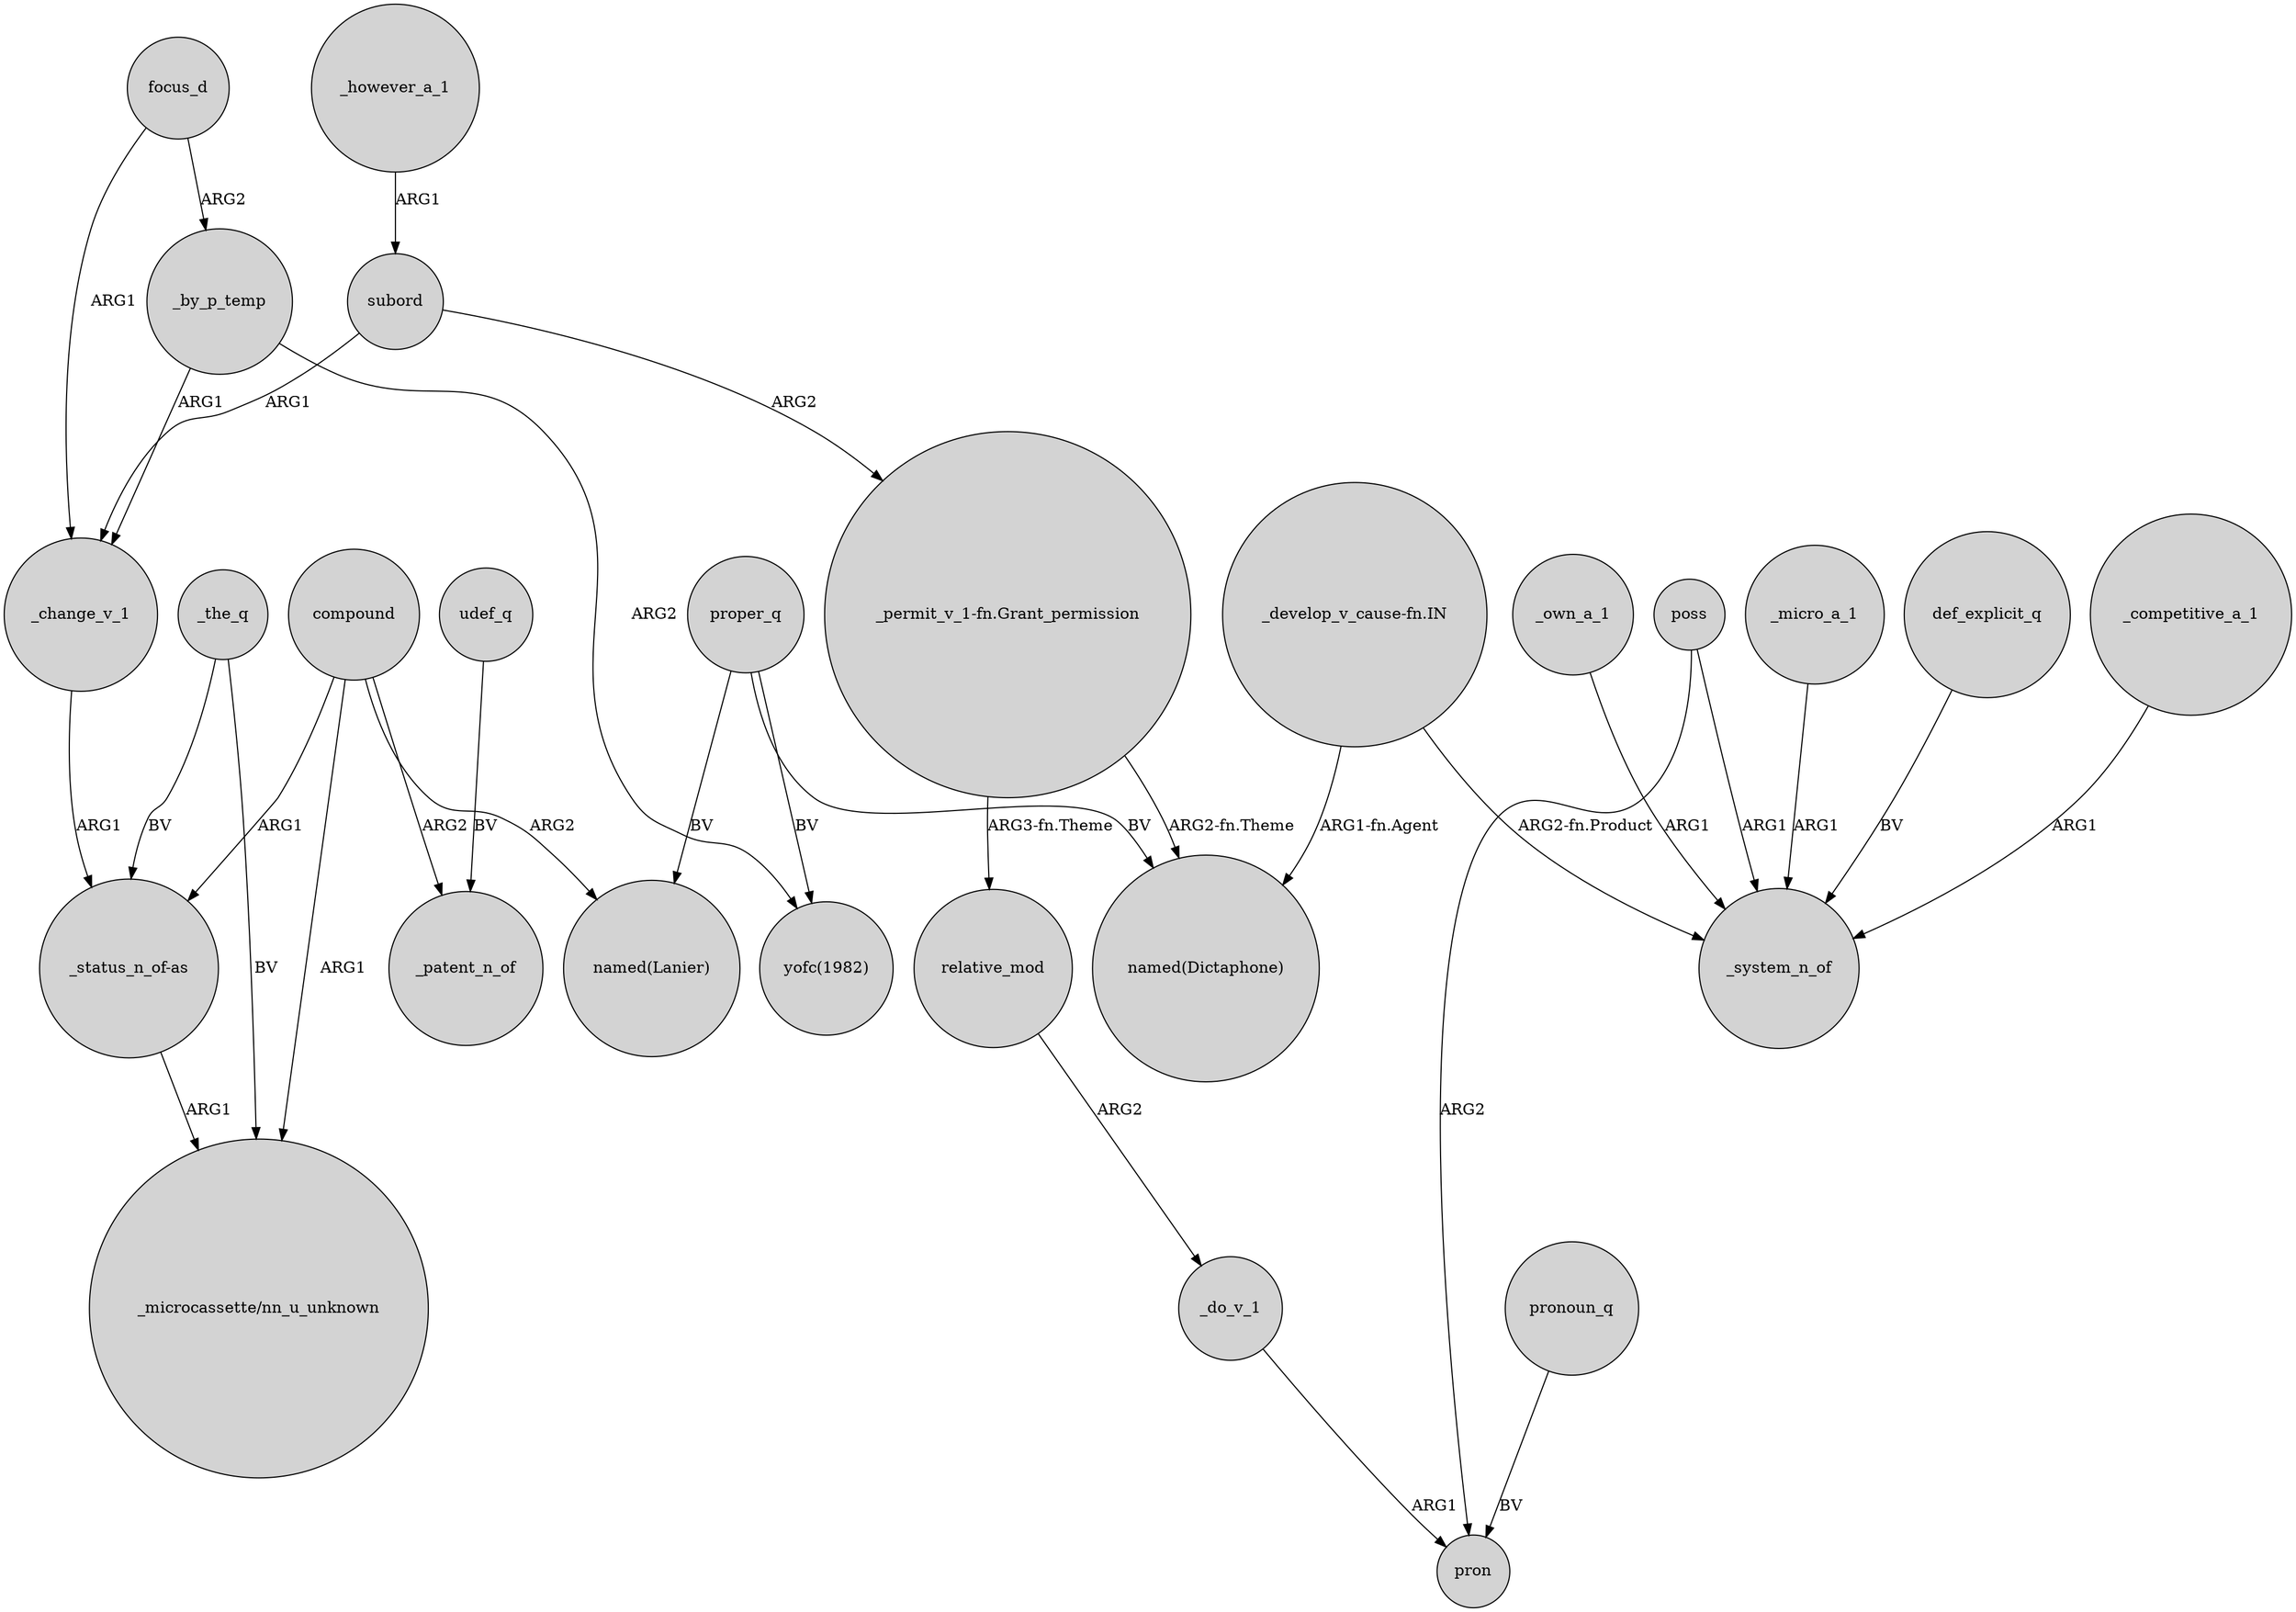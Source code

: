 digraph {
	node [shape=circle style=filled]
	_by_p_temp -> _change_v_1 [label=ARG1]
	proper_q -> "yofc(1982)" [label=BV]
	"_permit_v_1-fn.Grant_permission" -> relative_mod [label="ARG3-fn.Theme"]
	compound -> "_status_n_of-as" [label=ARG1]
	poss -> pron [label=ARG2]
	"_status_n_of-as" -> "_microcassette/nn_u_unknown" [label=ARG1]
	proper_q -> "named(Dictaphone)" [label=BV]
	"_develop_v_cause-fn.IN" -> _system_n_of [label="ARG2-fn.Product"]
	compound -> "_microcassette/nn_u_unknown" [label=ARG1]
	poss -> _system_n_of [label=ARG1]
	def_explicit_q -> _system_n_of [label=BV]
	_however_a_1 -> subord [label=ARG1]
	"_develop_v_cause-fn.IN" -> "named(Dictaphone)" [label="ARG1-fn.Agent"]
	_competitive_a_1 -> _system_n_of [label=ARG1]
	_the_q -> "_microcassette/nn_u_unknown" [label=BV]
	compound -> _patent_n_of [label=ARG2]
	relative_mod -> _do_v_1 [label=ARG2]
	udef_q -> _patent_n_of [label=BV]
	"_permit_v_1-fn.Grant_permission" -> "named(Dictaphone)" [label="ARG2-fn.Theme"]
	pronoun_q -> pron [label=BV]
	subord -> _change_v_1 [label=ARG1]
	_do_v_1 -> pron [label=ARG1]
	proper_q -> "named(Lanier)" [label=BV]
	subord -> "_permit_v_1-fn.Grant_permission" [label=ARG2]
	_own_a_1 -> _system_n_of [label=ARG1]
	_micro_a_1 -> _system_n_of [label=ARG1]
	_the_q -> "_status_n_of-as" [label=BV]
	compound -> "named(Lanier)" [label=ARG2]
	focus_d -> _by_p_temp [label=ARG2]
	focus_d -> _change_v_1 [label=ARG1]
	_change_v_1 -> "_status_n_of-as" [label=ARG1]
	_by_p_temp -> "yofc(1982)" [label=ARG2]
}
